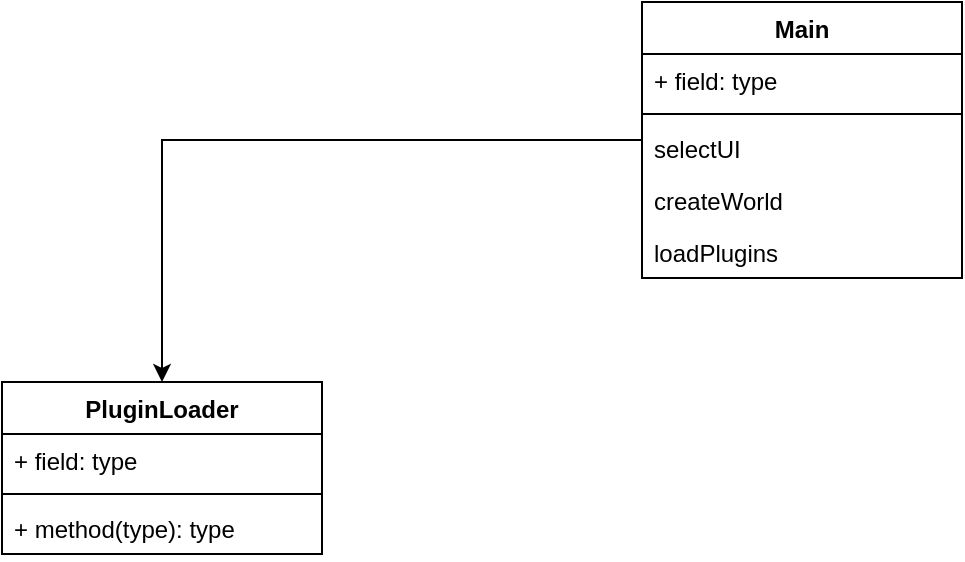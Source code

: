 <mxfile version="16.4.7" type="github">
  <diagram id="lZiLP6C_67f8I4D8mrBg" name="Page-1">
    <mxGraphModel dx="1422" dy="694" grid="1" gridSize="10" guides="1" tooltips="1" connect="1" arrows="1" fold="1" page="1" pageScale="1" pageWidth="827" pageHeight="1169" math="0" shadow="0">
      <root>
        <mxCell id="0" />
        <mxCell id="1" parent="0" />
        <mxCell id="iiDKv3-RJ3m2XZ2lpXmX-1" value="Main" style="swimlane;fontStyle=1;align=center;verticalAlign=top;childLayout=stackLayout;horizontal=1;startSize=26;horizontalStack=0;resizeParent=1;resizeParentMax=0;resizeLast=0;collapsible=1;marginBottom=0;" vertex="1" parent="1">
          <mxGeometry x="400" y="230" width="160" height="138" as="geometry" />
        </mxCell>
        <mxCell id="iiDKv3-RJ3m2XZ2lpXmX-2" value="+ field: type" style="text;strokeColor=none;fillColor=none;align=left;verticalAlign=top;spacingLeft=4;spacingRight=4;overflow=hidden;rotatable=0;points=[[0,0.5],[1,0.5]];portConstraint=eastwest;" vertex="1" parent="iiDKv3-RJ3m2XZ2lpXmX-1">
          <mxGeometry y="26" width="160" height="26" as="geometry" />
        </mxCell>
        <mxCell id="iiDKv3-RJ3m2XZ2lpXmX-3" value="" style="line;strokeWidth=1;fillColor=none;align=left;verticalAlign=middle;spacingTop=-1;spacingLeft=3;spacingRight=3;rotatable=0;labelPosition=right;points=[];portConstraint=eastwest;" vertex="1" parent="iiDKv3-RJ3m2XZ2lpXmX-1">
          <mxGeometry y="52" width="160" height="8" as="geometry" />
        </mxCell>
        <mxCell id="iiDKv3-RJ3m2XZ2lpXmX-4" value="selectUI" style="text;strokeColor=none;fillColor=none;align=left;verticalAlign=top;spacingLeft=4;spacingRight=4;overflow=hidden;rotatable=0;points=[[0,0.5],[1,0.5]];portConstraint=eastwest;" vertex="1" parent="iiDKv3-RJ3m2XZ2lpXmX-1">
          <mxGeometry y="60" width="160" height="26" as="geometry" />
        </mxCell>
        <mxCell id="iiDKv3-RJ3m2XZ2lpXmX-5" value="createWorld" style="text;strokeColor=none;fillColor=none;align=left;verticalAlign=top;spacingLeft=4;spacingRight=4;overflow=hidden;rotatable=0;points=[[0,0.5],[1,0.5]];portConstraint=eastwest;" vertex="1" parent="iiDKv3-RJ3m2XZ2lpXmX-1">
          <mxGeometry y="86" width="160" height="26" as="geometry" />
        </mxCell>
        <mxCell id="iiDKv3-RJ3m2XZ2lpXmX-6" value="loadPlugins" style="text;strokeColor=none;fillColor=none;align=left;verticalAlign=top;spacingLeft=4;spacingRight=4;overflow=hidden;rotatable=0;points=[[0,0.5],[1,0.5]];portConstraint=eastwest;" vertex="1" parent="iiDKv3-RJ3m2XZ2lpXmX-1">
          <mxGeometry y="112" width="160" height="26" as="geometry" />
        </mxCell>
        <mxCell id="iiDKv3-RJ3m2XZ2lpXmX-7" value="PluginLoader" style="swimlane;fontStyle=1;align=center;verticalAlign=top;childLayout=stackLayout;horizontal=1;startSize=26;horizontalStack=0;resizeParent=1;resizeParentMax=0;resizeLast=0;collapsible=1;marginBottom=0;" vertex="1" parent="1">
          <mxGeometry x="80" y="420" width="160" height="86" as="geometry" />
        </mxCell>
        <mxCell id="iiDKv3-RJ3m2XZ2lpXmX-8" value="+ field: type" style="text;strokeColor=none;fillColor=none;align=left;verticalAlign=top;spacingLeft=4;spacingRight=4;overflow=hidden;rotatable=0;points=[[0,0.5],[1,0.5]];portConstraint=eastwest;" vertex="1" parent="iiDKv3-RJ3m2XZ2lpXmX-7">
          <mxGeometry y="26" width="160" height="26" as="geometry" />
        </mxCell>
        <mxCell id="iiDKv3-RJ3m2XZ2lpXmX-9" value="" style="line;strokeWidth=1;fillColor=none;align=left;verticalAlign=middle;spacingTop=-1;spacingLeft=3;spacingRight=3;rotatable=0;labelPosition=right;points=[];portConstraint=eastwest;" vertex="1" parent="iiDKv3-RJ3m2XZ2lpXmX-7">
          <mxGeometry y="52" width="160" height="8" as="geometry" />
        </mxCell>
        <mxCell id="iiDKv3-RJ3m2XZ2lpXmX-10" value="+ method(type): type" style="text;strokeColor=none;fillColor=none;align=left;verticalAlign=top;spacingLeft=4;spacingRight=4;overflow=hidden;rotatable=0;points=[[0,0.5],[1,0.5]];portConstraint=eastwest;" vertex="1" parent="iiDKv3-RJ3m2XZ2lpXmX-7">
          <mxGeometry y="60" width="160" height="26" as="geometry" />
        </mxCell>
        <mxCell id="iiDKv3-RJ3m2XZ2lpXmX-11" style="edgeStyle=orthogonalEdgeStyle;rounded=0;orthogonalLoop=1;jettySize=auto;html=1;" edge="1" parent="1" source="iiDKv3-RJ3m2XZ2lpXmX-1" target="iiDKv3-RJ3m2XZ2lpXmX-7">
          <mxGeometry relative="1" as="geometry" />
        </mxCell>
      </root>
    </mxGraphModel>
  </diagram>
</mxfile>
